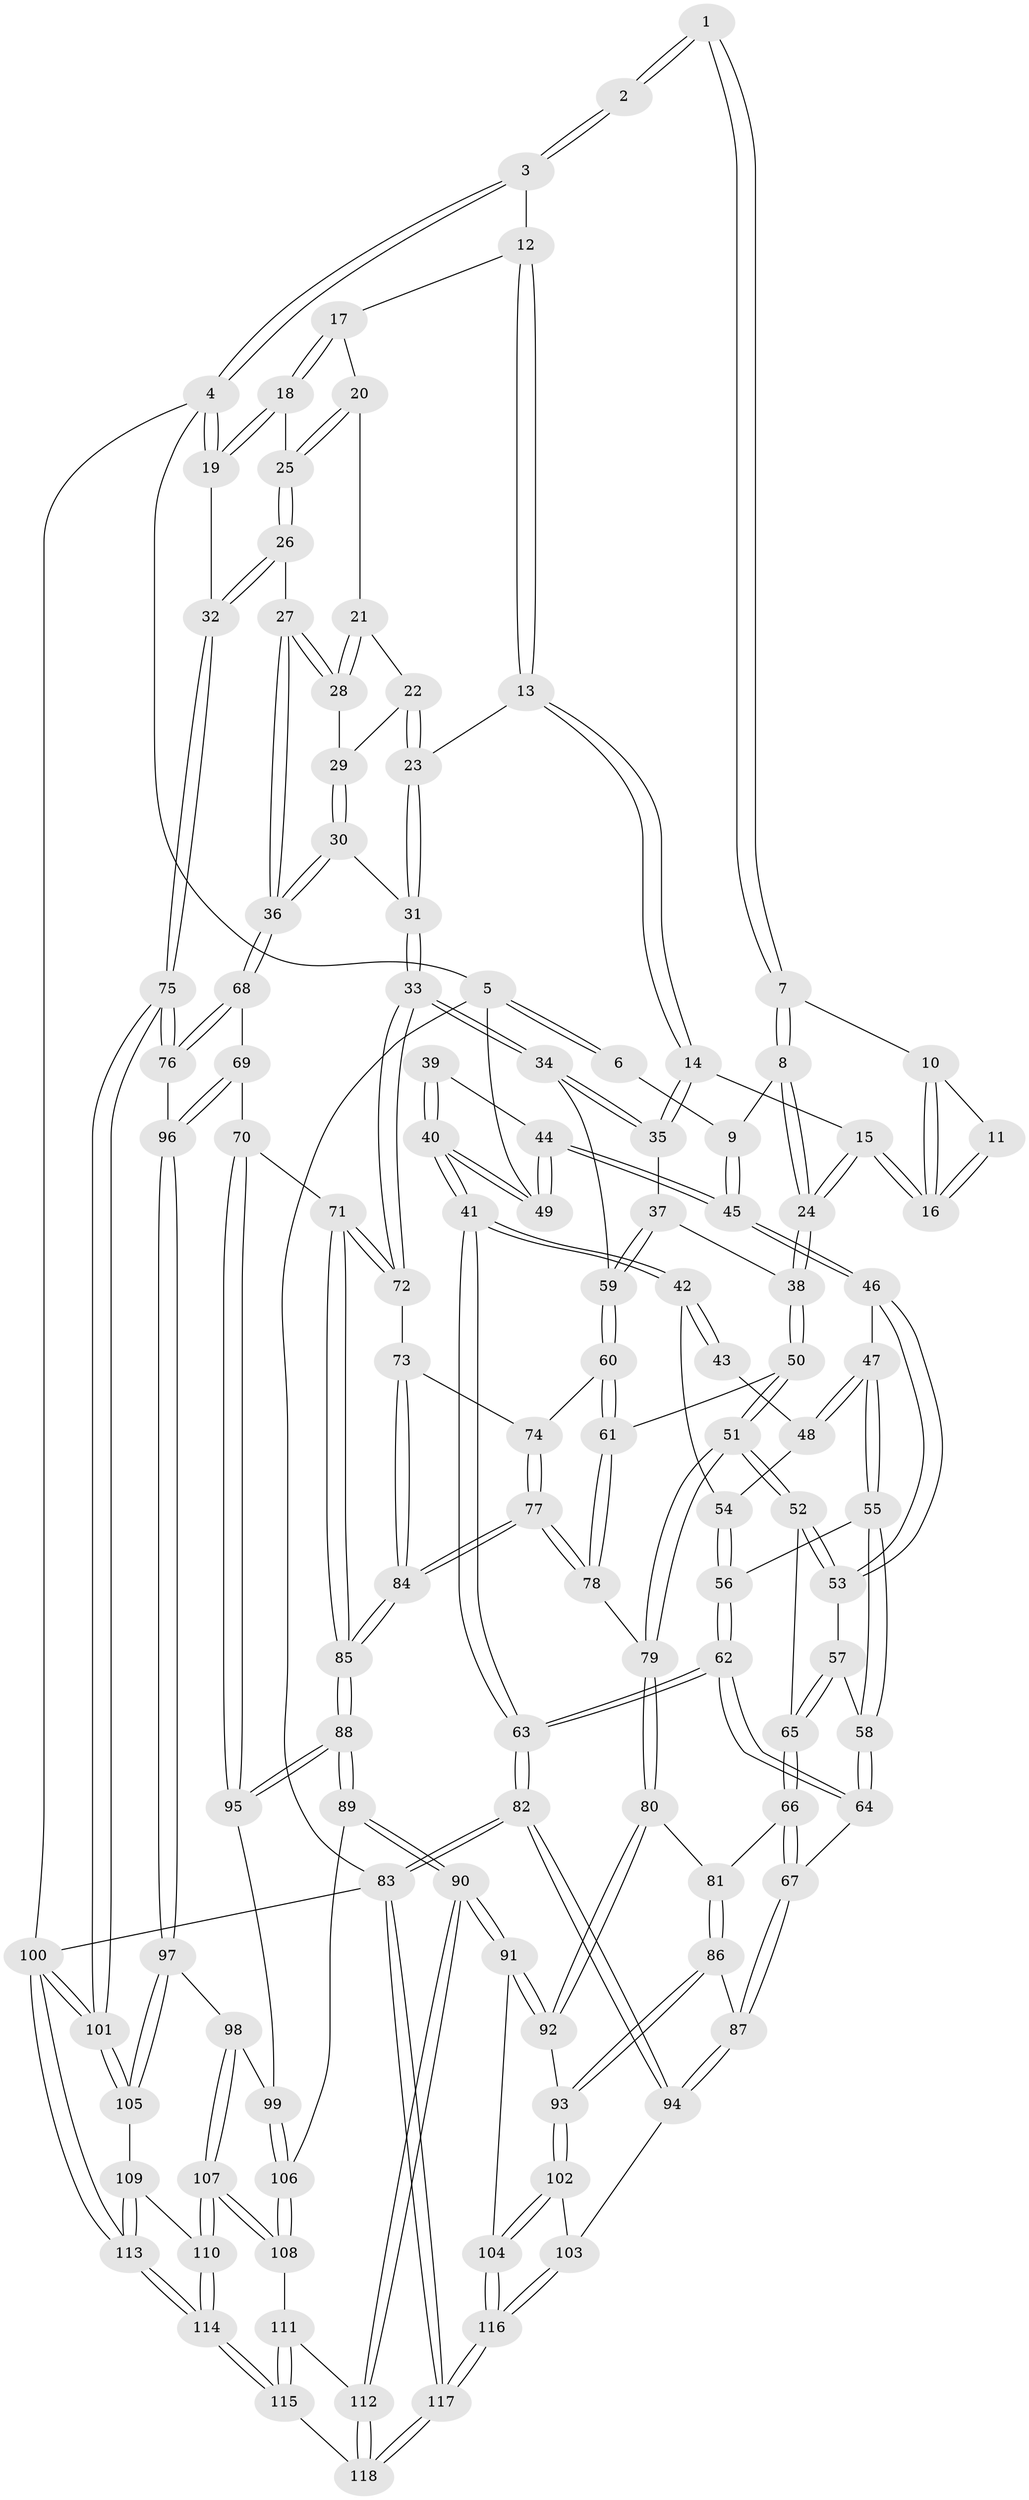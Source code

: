 // coarse degree distribution, {4: 0.38571428571428573, 5: 0.34285714285714286, 6: 0.05714285714285714, 3: 0.15714285714285714, 2: 0.04285714285714286, 7: 0.014285714285714285}
// Generated by graph-tools (version 1.1) at 2025/52/02/27/25 19:52:44]
// undirected, 118 vertices, 292 edges
graph export_dot {
graph [start="1"]
  node [color=gray90,style=filled];
  1 [pos="+0.4581363129001638+0"];
  2 [pos="+0.6687385226056968+0"];
  3 [pos="+0.7079987360849662+0"];
  4 [pos="+1+0"];
  5 [pos="+0+0"];
  6 [pos="+0.1768969552774874+0"];
  7 [pos="+0.40530694521174204+0.1081885824512585"];
  8 [pos="+0.30704305263906995+0.19614987826323102"];
  9 [pos="+0.2631133276426647+0.1867634470467243"];
  10 [pos="+0.46351438690713015+0.12030203673319233"];
  11 [pos="+0.5730172077268808+0"];
  12 [pos="+0.735643840160038+0"];
  13 [pos="+0.6280890235374337+0.21087319926592396"];
  14 [pos="+0.6063192239965983+0.2164135654979606"];
  15 [pos="+0.5286523676786804+0.15339639937465957"];
  16 [pos="+0.5242104955776277+0.1481655677001109"];
  17 [pos="+0.8058377400572803+0.040556055552506604"];
  18 [pos="+1+0.1110496346591291"];
  19 [pos="+1+0.05216774166700543"];
  20 [pos="+0.8485850327960492+0.17701895825220032"];
  21 [pos="+0.7772070021088519+0.2133104430857389"];
  22 [pos="+0.7048987637449626+0.2374162533117739"];
  23 [pos="+0.6453028389178518+0.22299224493094563"];
  24 [pos="+0.37353184745743045+0.27486862260932327"];
  25 [pos="+0.8886729430002712+0.21263601802465876"];
  26 [pos="+0.9027672060800588+0.35950023114154755"];
  27 [pos="+0.8672625052300363+0.3787842022804822"];
  28 [pos="+0.7942503333251011+0.30055746368063907"];
  29 [pos="+0.7056024526060041+0.2383463989069181"];
  30 [pos="+0.7726313933945078+0.4005895255768854"];
  31 [pos="+0.6907896916036351+0.40814678570095797"];
  32 [pos="+1+0.43456225522706776"];
  33 [pos="+0.6484274580761054+0.43476715356547846"];
  34 [pos="+0.5752021257437997+0.4127248705273334"];
  35 [pos="+0.591122311825478+0.23309498130373033"];
  36 [pos="+0.830652746447041+0.4089966923263276"];
  37 [pos="+0.42243400840591677+0.3019960907738958"];
  38 [pos="+0.3902054488480411+0.29892631383715584"];
  39 [pos="+0.0981095393065411+0.2386405523980792"];
  40 [pos="+0+0.3134971247839766"];
  41 [pos="+0+0.3600754808465438"];
  42 [pos="+0+0.34595502217226004"];
  43 [pos="+0.06913095205710564+0.2896249485401347"];
  44 [pos="+0.13941695932608938+0.2079593269494905"];
  45 [pos="+0.1925980416383679+0.2184361071096133"];
  46 [pos="+0.18370988928792112+0.3039780695030232"];
  47 [pos="+0.16587073247300857+0.3285050294629265"];
  48 [pos="+0.05639854429768265+0.35468129373377555"];
  49 [pos="+0+0"];
  50 [pos="+0.3779444325031227+0.3416722950496812"];
  51 [pos="+0.3320391827959908+0.4360639817520804"];
  52 [pos="+0.3165149402357598+0.4353536300283088"];
  53 [pos="+0.2046803978687479+0.3407526929108035"];
  54 [pos="+0.0549974857729852+0.3573391797115888"];
  55 [pos="+0.1377343808042471+0.38269156842519075"];
  56 [pos="+0.08123696489294119+0.42055974235914995"];
  57 [pos="+0.20592694509021248+0.44508262610583543"];
  58 [pos="+0.19025107677083974+0.45022580171242094"];
  59 [pos="+0.5553031840436371+0.41769543828607275"];
  60 [pos="+0.5378862959998558+0.4384309915656293"];
  61 [pos="+0.4872794965893979+0.46348140330713206"];
  62 [pos="+0.03478305630581404+0.5424564257591686"];
  63 [pos="+0+0.5957287152334869"];
  64 [pos="+0.09448292298773281+0.5545637365346315"];
  65 [pos="+0.2568602700343438+0.4534365186408068"];
  66 [pos="+0.22677609919661773+0.5286777893439731"];
  67 [pos="+0.10139521120668142+0.5587964231736923"];
  68 [pos="+0.8288159246305731+0.4502578521889044"];
  69 [pos="+0.7614910887105608+0.5917518129654985"];
  70 [pos="+0.7333508558430318+0.5940395689509281"];
  71 [pos="+0.7269158988755603+0.5910238055963575"];
  72 [pos="+0.6556130577611345+0.5244280252893213"];
  73 [pos="+0.5818087825390418+0.5649271771867777"];
  74 [pos="+0.5390126992163233+0.4467241456216773"];
  75 [pos="+1+0.5717264184537363"];
  76 [pos="+0.9567993861719315+0.6109503795398995"];
  77 [pos="+0.519913414392254+0.6162885101320275"];
  78 [pos="+0.3964919587334161+0.5549494520910163"];
  79 [pos="+0.38487313796697115+0.5549651982329288"];
  80 [pos="+0.38023590058817786+0.5599663581842635"];
  81 [pos="+0.3147289747195171+0.5788845018417698"];
  82 [pos="+0+0.7580053886712009"];
  83 [pos="+0+1"];
  84 [pos="+0.5271887010470094+0.6213665527877369"];
  85 [pos="+0.545044766917142+0.6669340901051762"];
  86 [pos="+0.21296110581869016+0.6572225321337566"];
  87 [pos="+0.18188737341285022+0.6497301586764059"];
  88 [pos="+0.5535153895000869+0.7557030882227163"];
  89 [pos="+0.5320905630386216+0.8142280502788447"];
  90 [pos="+0.4524492091187367+0.8535215773903858"];
  91 [pos="+0.4443627536382038+0.850845369128191"];
  92 [pos="+0.370144911505717+0.6758142825527577"];
  93 [pos="+0.2516569202274899+0.7125070908035247"];
  94 [pos="+0.08848180825613264+0.8009504778797727"];
  95 [pos="+0.6840140243598781+0.7082902670097283"];
  96 [pos="+0.8576152892743852+0.6711066598327143"];
  97 [pos="+0.8510356248906917+0.7183156863108668"];
  98 [pos="+0.7654463563752821+0.7574190830757417"];
  99 [pos="+0.7492941142341819+0.7508473641014931"];
  100 [pos="+1+1"];
  101 [pos="+1+0.8798465458477607"];
  102 [pos="+0.2713633433982837+0.8293808762496456"];
  103 [pos="+0.18688726942307946+0.8729491572754724"];
  104 [pos="+0.423538545557262+0.8516091731405713"];
  105 [pos="+0.8954741117337769+0.796396702329463"];
  106 [pos="+0.5876592791887552+0.844154139990425"];
  107 [pos="+0.7232368973689862+0.9070681852641437"];
  108 [pos="+0.6509491656864529+0.8853957671834146"];
  109 [pos="+0.8404571416879574+0.8948194261156016"];
  110 [pos="+0.7249116792533095+0.9085098973312516"];
  111 [pos="+0.6343761215346102+0.9304369669967384"];
  112 [pos="+0.4694609292600943+1"];
  113 [pos="+1+1"];
  114 [pos="+0.7565721053280146+1"];
  115 [pos="+0.614322415317599+1"];
  116 [pos="+0.1462557938437296+1"];
  117 [pos="+0.09211273405114562+1"];
  118 [pos="+0.46932524197869496+1"];
  1 -- 2;
  1 -- 2;
  1 -- 7;
  1 -- 7;
  2 -- 3;
  2 -- 3;
  3 -- 4;
  3 -- 4;
  3 -- 12;
  4 -- 5;
  4 -- 19;
  4 -- 19;
  4 -- 100;
  5 -- 6;
  5 -- 6;
  5 -- 49;
  5 -- 83;
  6 -- 9;
  7 -- 8;
  7 -- 8;
  7 -- 10;
  8 -- 9;
  8 -- 24;
  8 -- 24;
  9 -- 45;
  9 -- 45;
  10 -- 11;
  10 -- 16;
  10 -- 16;
  11 -- 16;
  11 -- 16;
  12 -- 13;
  12 -- 13;
  12 -- 17;
  13 -- 14;
  13 -- 14;
  13 -- 23;
  14 -- 15;
  14 -- 35;
  14 -- 35;
  15 -- 16;
  15 -- 16;
  15 -- 24;
  15 -- 24;
  17 -- 18;
  17 -- 18;
  17 -- 20;
  18 -- 19;
  18 -- 19;
  18 -- 25;
  19 -- 32;
  20 -- 21;
  20 -- 25;
  20 -- 25;
  21 -- 22;
  21 -- 28;
  21 -- 28;
  22 -- 23;
  22 -- 23;
  22 -- 29;
  23 -- 31;
  23 -- 31;
  24 -- 38;
  24 -- 38;
  25 -- 26;
  25 -- 26;
  26 -- 27;
  26 -- 32;
  26 -- 32;
  27 -- 28;
  27 -- 28;
  27 -- 36;
  27 -- 36;
  28 -- 29;
  29 -- 30;
  29 -- 30;
  30 -- 31;
  30 -- 36;
  30 -- 36;
  31 -- 33;
  31 -- 33;
  32 -- 75;
  32 -- 75;
  33 -- 34;
  33 -- 34;
  33 -- 72;
  33 -- 72;
  34 -- 35;
  34 -- 35;
  34 -- 59;
  35 -- 37;
  36 -- 68;
  36 -- 68;
  37 -- 38;
  37 -- 59;
  37 -- 59;
  38 -- 50;
  38 -- 50;
  39 -- 40;
  39 -- 40;
  39 -- 44;
  40 -- 41;
  40 -- 41;
  40 -- 49;
  40 -- 49;
  41 -- 42;
  41 -- 42;
  41 -- 63;
  41 -- 63;
  42 -- 43;
  42 -- 43;
  42 -- 54;
  43 -- 48;
  44 -- 45;
  44 -- 45;
  44 -- 49;
  44 -- 49;
  45 -- 46;
  45 -- 46;
  46 -- 47;
  46 -- 53;
  46 -- 53;
  47 -- 48;
  47 -- 48;
  47 -- 55;
  47 -- 55;
  48 -- 54;
  50 -- 51;
  50 -- 51;
  50 -- 61;
  51 -- 52;
  51 -- 52;
  51 -- 79;
  51 -- 79;
  52 -- 53;
  52 -- 53;
  52 -- 65;
  53 -- 57;
  54 -- 56;
  54 -- 56;
  55 -- 56;
  55 -- 58;
  55 -- 58;
  56 -- 62;
  56 -- 62;
  57 -- 58;
  57 -- 65;
  57 -- 65;
  58 -- 64;
  58 -- 64;
  59 -- 60;
  59 -- 60;
  60 -- 61;
  60 -- 61;
  60 -- 74;
  61 -- 78;
  61 -- 78;
  62 -- 63;
  62 -- 63;
  62 -- 64;
  62 -- 64;
  63 -- 82;
  63 -- 82;
  64 -- 67;
  65 -- 66;
  65 -- 66;
  66 -- 67;
  66 -- 67;
  66 -- 81;
  67 -- 87;
  67 -- 87;
  68 -- 69;
  68 -- 76;
  68 -- 76;
  69 -- 70;
  69 -- 96;
  69 -- 96;
  70 -- 71;
  70 -- 95;
  70 -- 95;
  71 -- 72;
  71 -- 72;
  71 -- 85;
  71 -- 85;
  72 -- 73;
  73 -- 74;
  73 -- 84;
  73 -- 84;
  74 -- 77;
  74 -- 77;
  75 -- 76;
  75 -- 76;
  75 -- 101;
  75 -- 101;
  76 -- 96;
  77 -- 78;
  77 -- 78;
  77 -- 84;
  77 -- 84;
  78 -- 79;
  79 -- 80;
  79 -- 80;
  80 -- 81;
  80 -- 92;
  80 -- 92;
  81 -- 86;
  81 -- 86;
  82 -- 83;
  82 -- 83;
  82 -- 94;
  82 -- 94;
  83 -- 117;
  83 -- 117;
  83 -- 100;
  84 -- 85;
  84 -- 85;
  85 -- 88;
  85 -- 88;
  86 -- 87;
  86 -- 93;
  86 -- 93;
  87 -- 94;
  87 -- 94;
  88 -- 89;
  88 -- 89;
  88 -- 95;
  88 -- 95;
  89 -- 90;
  89 -- 90;
  89 -- 106;
  90 -- 91;
  90 -- 91;
  90 -- 112;
  90 -- 112;
  91 -- 92;
  91 -- 92;
  91 -- 104;
  92 -- 93;
  93 -- 102;
  93 -- 102;
  94 -- 103;
  95 -- 99;
  96 -- 97;
  96 -- 97;
  97 -- 98;
  97 -- 105;
  97 -- 105;
  98 -- 99;
  98 -- 107;
  98 -- 107;
  99 -- 106;
  99 -- 106;
  100 -- 101;
  100 -- 101;
  100 -- 113;
  100 -- 113;
  101 -- 105;
  101 -- 105;
  102 -- 103;
  102 -- 104;
  102 -- 104;
  103 -- 116;
  103 -- 116;
  104 -- 116;
  104 -- 116;
  105 -- 109;
  106 -- 108;
  106 -- 108;
  107 -- 108;
  107 -- 108;
  107 -- 110;
  107 -- 110;
  108 -- 111;
  109 -- 110;
  109 -- 113;
  109 -- 113;
  110 -- 114;
  110 -- 114;
  111 -- 112;
  111 -- 115;
  111 -- 115;
  112 -- 118;
  112 -- 118;
  113 -- 114;
  113 -- 114;
  114 -- 115;
  114 -- 115;
  115 -- 118;
  116 -- 117;
  116 -- 117;
  117 -- 118;
  117 -- 118;
}
